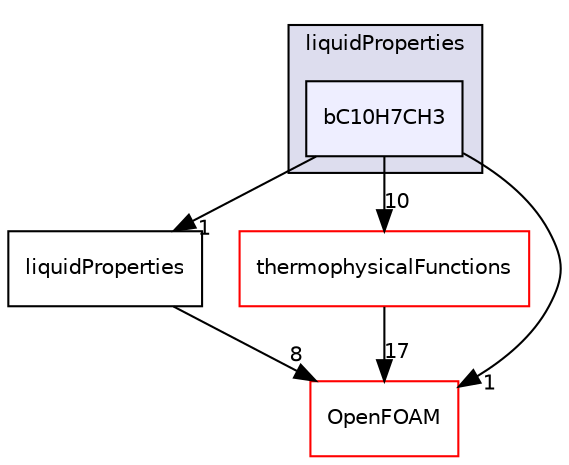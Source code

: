 digraph "src/thermophysicalModels/properties/liquidProperties/bC10H7CH3" {
  bgcolor=transparent;
  compound=true
  node [ fontsize="10", fontname="Helvetica"];
  edge [ labelfontsize="10", labelfontname="Helvetica"];
  subgraph clusterdir_bfc4847ad5382b13ef47be8e41a5ff58 {
    graph [ bgcolor="#ddddee", pencolor="black", label="liquidProperties" fontname="Helvetica", fontsize="10", URL="dir_bfc4847ad5382b13ef47be8e41a5ff58.html"]
  dir_9c31e9391d8fca80be5fc44a80114f47 [shape=box, label="bC10H7CH3", style="filled", fillcolor="#eeeeff", pencolor="black", URL="dir_9c31e9391d8fca80be5fc44a80114f47.html"];
  }
  dir_f264eb281aea58a95d7000fded14adc7 [shape=box label="liquidProperties" URL="dir_f264eb281aea58a95d7000fded14adc7.html"];
  dir_05d20c15c5fbf8a8f07c4f897848dece [shape=box label="thermophysicalFunctions" color="red" URL="dir_05d20c15c5fbf8a8f07c4f897848dece.html"];
  dir_c5473ff19b20e6ec4dfe5c310b3778a8 [shape=box label="OpenFOAM" color="red" URL="dir_c5473ff19b20e6ec4dfe5c310b3778a8.html"];
  dir_f264eb281aea58a95d7000fded14adc7->dir_c5473ff19b20e6ec4dfe5c310b3778a8 [headlabel="8", labeldistance=1.5 headhref="dir_002840_001896.html"];
  dir_9c31e9391d8fca80be5fc44a80114f47->dir_f264eb281aea58a95d7000fded14adc7 [headlabel="1", labeldistance=1.5 headhref="dir_002815_002840.html"];
  dir_9c31e9391d8fca80be5fc44a80114f47->dir_05d20c15c5fbf8a8f07c4f897848dece [headlabel="10", labeldistance=1.5 headhref="dir_002815_002985.html"];
  dir_9c31e9391d8fca80be5fc44a80114f47->dir_c5473ff19b20e6ec4dfe5c310b3778a8 [headlabel="1", labeldistance=1.5 headhref="dir_002815_001896.html"];
  dir_05d20c15c5fbf8a8f07c4f897848dece->dir_c5473ff19b20e6ec4dfe5c310b3778a8 [headlabel="17", labeldistance=1.5 headhref="dir_002985_001896.html"];
}
